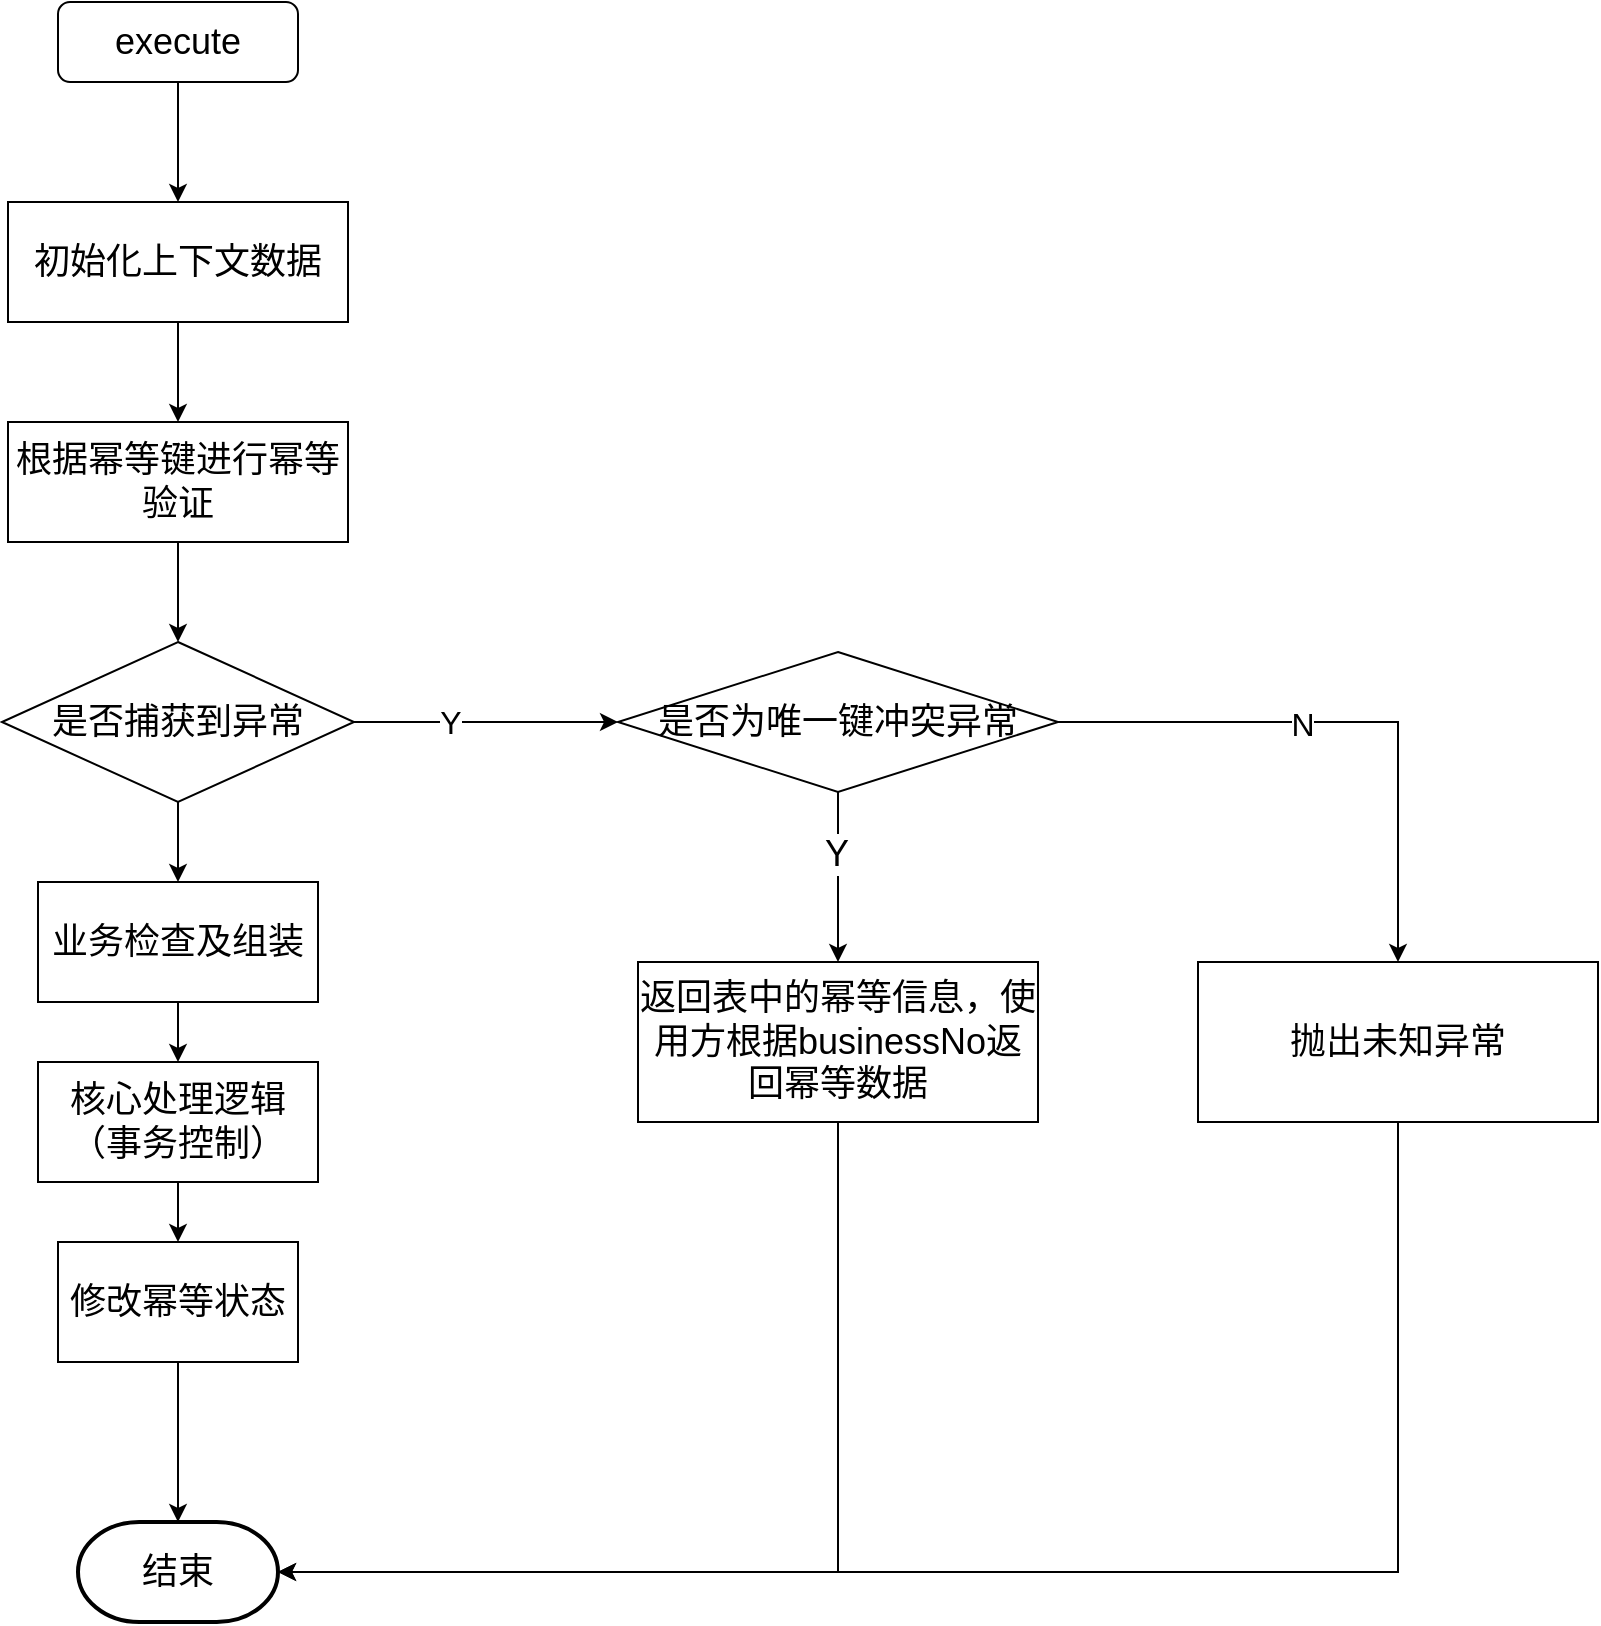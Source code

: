 <mxfile version="15.2.7" type="github">
  <diagram id="igh11UMaJkNHh2tWOo5f" name="第 1 页">
    <mxGraphModel dx="1838" dy="1161" grid="1" gridSize="10" guides="1" tooltips="1" connect="1" arrows="1" fold="1" page="1" pageScale="1" pageWidth="827" pageHeight="1169" math="0" shadow="0">
      <root>
        <mxCell id="0" />
        <mxCell id="1" parent="0" />
        <mxCell id="FEhQMsWHOCF_CDbBEnn5-3" value="" style="edgeStyle=orthogonalEdgeStyle;rounded=0;orthogonalLoop=1;jettySize=auto;html=1;" edge="1" parent="1" source="FEhQMsWHOCF_CDbBEnn5-1" target="FEhQMsWHOCF_CDbBEnn5-2">
          <mxGeometry relative="1" as="geometry" />
        </mxCell>
        <mxCell id="FEhQMsWHOCF_CDbBEnn5-1" value="&lt;font style=&quot;font-size: 18px&quot;&gt;execute&lt;/font&gt;" style="rounded=1;whiteSpace=wrap;html=1;" vertex="1" parent="1">
          <mxGeometry x="270" y="130" width="120" height="40" as="geometry" />
        </mxCell>
        <mxCell id="FEhQMsWHOCF_CDbBEnn5-5" value="" style="edgeStyle=orthogonalEdgeStyle;rounded=0;orthogonalLoop=1;jettySize=auto;html=1;" edge="1" parent="1" source="FEhQMsWHOCF_CDbBEnn5-2" target="FEhQMsWHOCF_CDbBEnn5-4">
          <mxGeometry relative="1" as="geometry" />
        </mxCell>
        <mxCell id="FEhQMsWHOCF_CDbBEnn5-2" value="&lt;font style=&quot;font-size: 18px&quot;&gt;初始化上下文数据&lt;/font&gt;" style="rounded=0;whiteSpace=wrap;html=1;" vertex="1" parent="1">
          <mxGeometry x="245" y="230" width="170" height="60" as="geometry" />
        </mxCell>
        <mxCell id="FEhQMsWHOCF_CDbBEnn5-7" value="" style="edgeStyle=orthogonalEdgeStyle;rounded=0;orthogonalLoop=1;jettySize=auto;html=1;" edge="1" parent="1" source="FEhQMsWHOCF_CDbBEnn5-4" target="FEhQMsWHOCF_CDbBEnn5-6">
          <mxGeometry relative="1" as="geometry" />
        </mxCell>
        <mxCell id="FEhQMsWHOCF_CDbBEnn5-4" value="&lt;font style=&quot;font-size: 18px&quot;&gt;根据幂等键进行幂等验证&lt;/font&gt;" style="rounded=0;whiteSpace=wrap;html=1;" vertex="1" parent="1">
          <mxGeometry x="245" y="340" width="170" height="60" as="geometry" />
        </mxCell>
        <mxCell id="FEhQMsWHOCF_CDbBEnn5-9" value="" style="edgeStyle=orthogonalEdgeStyle;rounded=0;orthogonalLoop=1;jettySize=auto;html=1;" edge="1" parent="1" source="FEhQMsWHOCF_CDbBEnn5-6" target="FEhQMsWHOCF_CDbBEnn5-8">
          <mxGeometry relative="1" as="geometry" />
        </mxCell>
        <mxCell id="FEhQMsWHOCF_CDbBEnn5-10" value="&lt;span style=&quot;font-size: 16px&quot;&gt;Y&lt;/span&gt;" style="edgeLabel;html=1;align=center;verticalAlign=middle;resizable=0;points=[];" vertex="1" connectable="0" parent="FEhQMsWHOCF_CDbBEnn5-9">
          <mxGeometry x="-0.4" y="3" relative="1" as="geometry">
            <mxPoint x="8" y="3" as="offset" />
          </mxGeometry>
        </mxCell>
        <mxCell id="FEhQMsWHOCF_CDbBEnn5-22" value="" style="edgeStyle=orthogonalEdgeStyle;rounded=0;orthogonalLoop=1;jettySize=auto;html=1;" edge="1" parent="1" source="FEhQMsWHOCF_CDbBEnn5-6" target="FEhQMsWHOCF_CDbBEnn5-21">
          <mxGeometry relative="1" as="geometry" />
        </mxCell>
        <mxCell id="FEhQMsWHOCF_CDbBEnn5-6" value="&lt;font style=&quot;font-size: 18px&quot;&gt;是否捕获到异常&lt;/font&gt;" style="rhombus;whiteSpace=wrap;html=1;" vertex="1" parent="1">
          <mxGeometry x="242" y="450" width="176" height="80" as="geometry" />
        </mxCell>
        <mxCell id="FEhQMsWHOCF_CDbBEnn5-12" value="" style="edgeStyle=orthogonalEdgeStyle;rounded=0;orthogonalLoop=1;jettySize=auto;html=1;" edge="1" parent="1" source="FEhQMsWHOCF_CDbBEnn5-8" target="FEhQMsWHOCF_CDbBEnn5-11">
          <mxGeometry relative="1" as="geometry" />
        </mxCell>
        <mxCell id="FEhQMsWHOCF_CDbBEnn5-18" value="&lt;font style=&quot;font-size: 18px&quot;&gt;Y&lt;br&gt;&lt;/font&gt;" style="edgeLabel;html=1;align=center;verticalAlign=middle;resizable=0;points=[];" vertex="1" connectable="0" parent="FEhQMsWHOCF_CDbBEnn5-12">
          <mxGeometry x="-0.271" y="-1" relative="1" as="geometry">
            <mxPoint as="offset" />
          </mxGeometry>
        </mxCell>
        <mxCell id="FEhQMsWHOCF_CDbBEnn5-16" style="edgeStyle=orthogonalEdgeStyle;rounded=0;orthogonalLoop=1;jettySize=auto;html=1;entryX=0.5;entryY=0;entryDx=0;entryDy=0;" edge="1" parent="1" source="FEhQMsWHOCF_CDbBEnn5-8" target="FEhQMsWHOCF_CDbBEnn5-15">
          <mxGeometry relative="1" as="geometry" />
        </mxCell>
        <mxCell id="FEhQMsWHOCF_CDbBEnn5-19" value="&lt;font style=&quot;font-size: 16px&quot;&gt;N&lt;/font&gt;" style="edgeLabel;html=1;align=center;verticalAlign=middle;resizable=0;points=[];" vertex="1" connectable="0" parent="FEhQMsWHOCF_CDbBEnn5-16">
          <mxGeometry x="-0.159" y="-1" relative="1" as="geometry">
            <mxPoint as="offset" />
          </mxGeometry>
        </mxCell>
        <mxCell id="FEhQMsWHOCF_CDbBEnn5-8" value="&lt;font style=&quot;font-size: 18px&quot;&gt;是否为唯一键冲突异常&lt;/font&gt;" style="rhombus;whiteSpace=wrap;html=1;" vertex="1" parent="1">
          <mxGeometry x="550" y="455" width="220" height="70" as="geometry" />
        </mxCell>
        <mxCell id="FEhQMsWHOCF_CDbBEnn5-14" style="edgeStyle=orthogonalEdgeStyle;rounded=0;orthogonalLoop=1;jettySize=auto;html=1;entryX=1;entryY=0.5;entryDx=0;entryDy=0;entryPerimeter=0;exitX=0.5;exitY=1;exitDx=0;exitDy=0;" edge="1" parent="1" source="FEhQMsWHOCF_CDbBEnn5-11" target="FEhQMsWHOCF_CDbBEnn5-13">
          <mxGeometry relative="1" as="geometry">
            <Array as="points">
              <mxPoint x="660" y="915" />
            </Array>
          </mxGeometry>
        </mxCell>
        <mxCell id="FEhQMsWHOCF_CDbBEnn5-11" value="&lt;font style=&quot;font-size: 18px&quot;&gt;返回表中的幂等信息，使用方根据businessNo返回幂等数据&lt;/font&gt;" style="whiteSpace=wrap;html=1;" vertex="1" parent="1">
          <mxGeometry x="560" y="610" width="200" height="80" as="geometry" />
        </mxCell>
        <mxCell id="FEhQMsWHOCF_CDbBEnn5-13" value="&lt;font style=&quot;font-size: 18px&quot;&gt;结束&lt;/font&gt;" style="strokeWidth=2;html=1;shape=mxgraph.flowchart.terminator;whiteSpace=wrap;" vertex="1" parent="1">
          <mxGeometry x="280" y="890" width="100" height="50" as="geometry" />
        </mxCell>
        <mxCell id="FEhQMsWHOCF_CDbBEnn5-17" style="edgeStyle=orthogonalEdgeStyle;rounded=0;orthogonalLoop=1;jettySize=auto;html=1;entryX=1;entryY=0.5;entryDx=0;entryDy=0;entryPerimeter=0;" edge="1" parent="1" source="FEhQMsWHOCF_CDbBEnn5-15" target="FEhQMsWHOCF_CDbBEnn5-13">
          <mxGeometry relative="1" as="geometry">
            <Array as="points">
              <mxPoint x="940" y="915" />
            </Array>
          </mxGeometry>
        </mxCell>
        <mxCell id="FEhQMsWHOCF_CDbBEnn5-15" value="&lt;font style=&quot;font-size: 18px&quot;&gt;抛出未知异常&lt;/font&gt;" style="whiteSpace=wrap;html=1;" vertex="1" parent="1">
          <mxGeometry x="840" y="610" width="200" height="80" as="geometry" />
        </mxCell>
        <mxCell id="FEhQMsWHOCF_CDbBEnn5-24" value="" style="edgeStyle=orthogonalEdgeStyle;rounded=0;orthogonalLoop=1;jettySize=auto;html=1;" edge="1" parent="1" source="FEhQMsWHOCF_CDbBEnn5-21" target="FEhQMsWHOCF_CDbBEnn5-23">
          <mxGeometry relative="1" as="geometry" />
        </mxCell>
        <mxCell id="FEhQMsWHOCF_CDbBEnn5-21" value="&lt;font style=&quot;font-size: 18px&quot;&gt;业务检查及组装&lt;/font&gt;" style="whiteSpace=wrap;html=1;" vertex="1" parent="1">
          <mxGeometry x="260" y="570" width="140" height="60" as="geometry" />
        </mxCell>
        <mxCell id="FEhQMsWHOCF_CDbBEnn5-26" value="" style="edgeStyle=orthogonalEdgeStyle;rounded=0;orthogonalLoop=1;jettySize=auto;html=1;" edge="1" parent="1" source="FEhQMsWHOCF_CDbBEnn5-23" target="FEhQMsWHOCF_CDbBEnn5-25">
          <mxGeometry relative="1" as="geometry" />
        </mxCell>
        <mxCell id="FEhQMsWHOCF_CDbBEnn5-23" value="&lt;span style=&quot;font-size: 18px&quot;&gt;核心处理逻辑&lt;br&gt;（事务控制）&lt;br&gt;&lt;/span&gt;" style="whiteSpace=wrap;html=1;" vertex="1" parent="1">
          <mxGeometry x="260" y="660" width="140" height="60" as="geometry" />
        </mxCell>
        <mxCell id="FEhQMsWHOCF_CDbBEnn5-27" value="" style="edgeStyle=orthogonalEdgeStyle;rounded=0;orthogonalLoop=1;jettySize=auto;html=1;" edge="1" parent="1" source="FEhQMsWHOCF_CDbBEnn5-25" target="FEhQMsWHOCF_CDbBEnn5-13">
          <mxGeometry relative="1" as="geometry" />
        </mxCell>
        <mxCell id="FEhQMsWHOCF_CDbBEnn5-25" value="&lt;font style=&quot;font-size: 18px&quot;&gt;修改幂等状态&lt;/font&gt;" style="whiteSpace=wrap;html=1;" vertex="1" parent="1">
          <mxGeometry x="270" y="750" width="120" height="60" as="geometry" />
        </mxCell>
      </root>
    </mxGraphModel>
  </diagram>
</mxfile>
